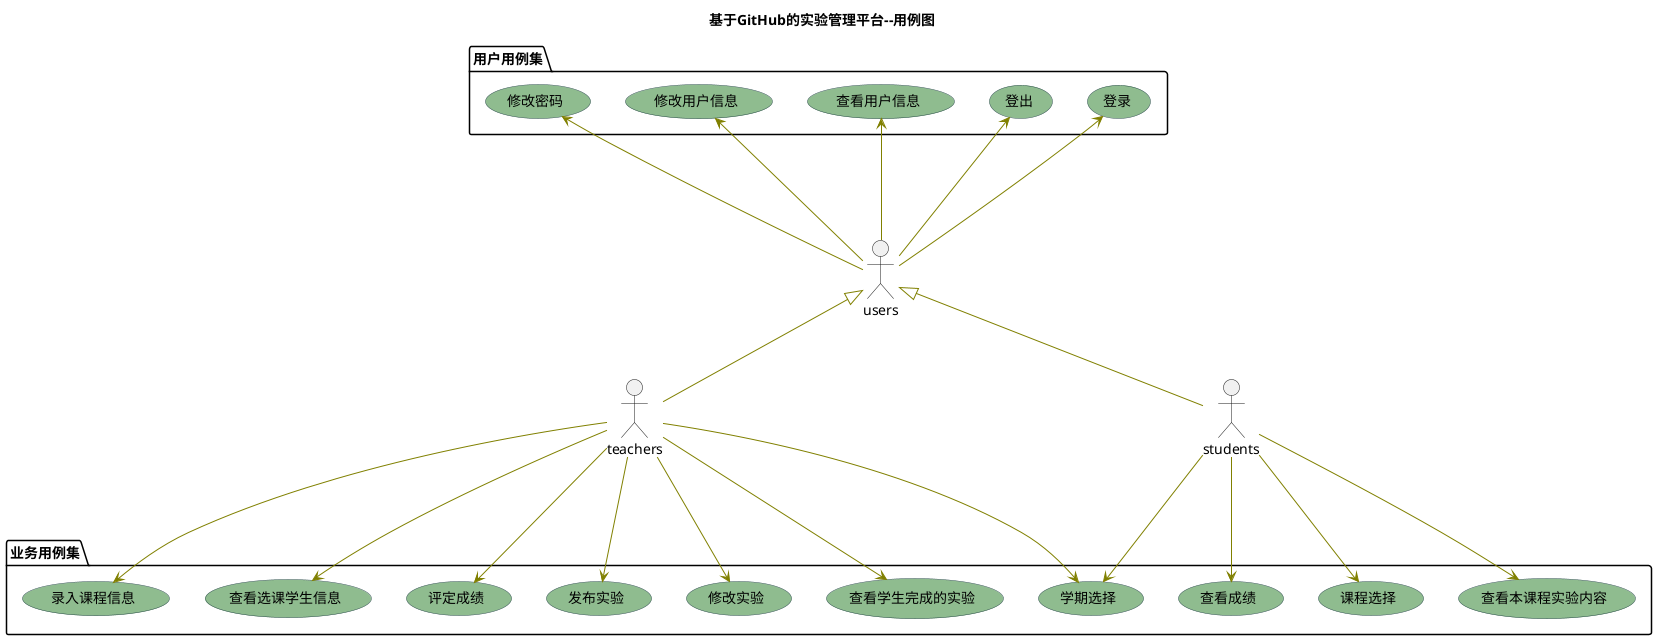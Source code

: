 ##3.用例图设计


```
@startuml
skinparam usecase {
	BackgroundColor DarkSeaGreen
	BorderColor DarkSlateGray
	BackgroundColor<< Main >> YellowGreen
	BorderColor<< Main >> YellowGreen
	ArrowColor Olive
	ActorBorderColor black
	ActorFontName Courier
	ActorBackgroundColor<< Human >> Gold
}
title 基于GitHub的实验管理平台--用例图
actor teachers
actor students
actor users
users <|-- teachers
users <|-- students

package 用户用例集 {
users --up-> (登录)
users --up-> (登出)
users --up-> (查看用户信息)
users --up-> (修改用户信息)
users --up-> (修改密码)
}
package 业务用例集 {
teachers ---> (评定成绩)
teachers ---> (发布实验)
teachers ---> (修改实验)
teachers ---> (查看学生完成的实验)
teachers ---> (学期选择)
teachers ---> (录入课程信息)
teachers ---> (查看选课学生信息)

students ---> (学期选择)
students ---> (课程选择)
students ---> (查看本课程实验内容)
students ---> (查看成绩)
}

@enduml
```
